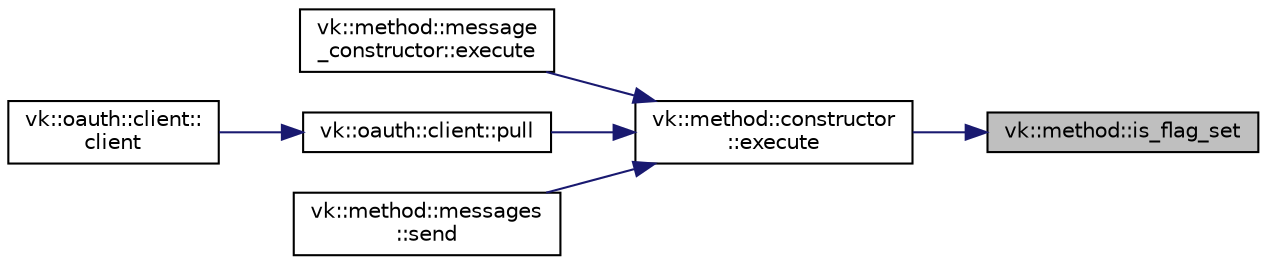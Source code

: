 digraph "vk::method::is_flag_set"
{
 // LATEX_PDF_SIZE
  edge [fontname="Helvetica",fontsize="10",labelfontname="Helvetica",labelfontsize="10"];
  node [fontname="Helvetica",fontsize="10",shape=record];
  rankdir="RL";
  Node1 [label="vk::method::is_flag_set",height=0.2,width=0.4,color="black", fillcolor="grey75", style="filled", fontcolor="black",tooltip=" "];
  Node1 -> Node2 [dir="back",color="midnightblue",fontsize="10",style="solid",fontname="Helvetica"];
  Node2 [label="vk::method::constructor\l::execute",height=0.2,width=0.4,color="black", fillcolor="white", style="filled",URL="$classvk_1_1method_1_1constructor.html#a2b5cb59484af52b1a079599267b5df37",tooltip="Process VK request."];
  Node2 -> Node3 [dir="back",color="midnightblue",fontsize="10",style="solid",fontname="Helvetica"];
  Node3 [label="vk::method::message\l_constructor::execute",height=0.2,width=0.4,color="black", fillcolor="white", style="filled",URL="$classvk_1_1method_1_1message__constructor.html#a97ba865f9bfc06d833869f86d10135f2",tooltip=" "];
  Node2 -> Node4 [dir="back",color="midnightblue",fontsize="10",style="solid",fontname="Helvetica"];
  Node4 [label="vk::oauth::client::pull",height=0.2,width=0.4,color="black", fillcolor="white", style="filled",URL="$classvk_1_1oauth_1_1client.html#a4e076f3759181ee177f347fdbf36ec70",tooltip="Try get user data."];
  Node4 -> Node5 [dir="back",color="midnightblue",fontsize="10",style="solid",fontname="Helvetica"];
  Node5 [label="vk::oauth::client::\lclient",height=0.2,width=0.4,color="black", fillcolor="white", style="filled",URL="$classvk_1_1oauth_1_1client.html#abe14e319ea960dfa9be7efc9b599253d",tooltip=" "];
  Node2 -> Node6 [dir="back",color="midnightblue",fontsize="10",style="solid",fontname="Helvetica"];
  Node6 [label="vk::method::messages\l::send",height=0.2,width=0.4,color="black", fillcolor="white", style="filled",URL="$classvk_1_1method_1_1messages.html#a5ab5a2a52690078ac631a83925bea25f",tooltip=" "];
}
